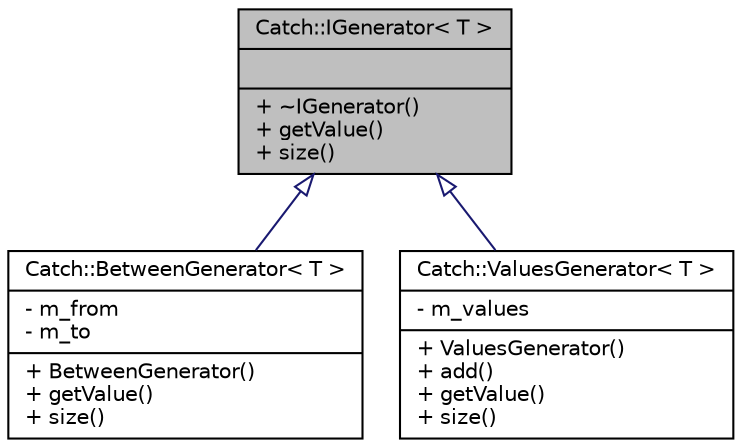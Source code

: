 digraph "Catch::IGenerator&lt; T &gt;"
{
  edge [fontname="Helvetica",fontsize="10",labelfontname="Helvetica",labelfontsize="10"];
  node [fontname="Helvetica",fontsize="10",shape=record];
  Node1 [label="{Catch::IGenerator\< T \>\n||+ ~IGenerator()\l+ getValue()\l+ size()\l}",height=0.2,width=0.4,color="black", fillcolor="grey75", style="filled", fontcolor="black"];
  Node1 -> Node2 [dir="back",color="midnightblue",fontsize="10",style="solid",arrowtail="onormal"];
  Node2 [label="{Catch::BetweenGenerator\< T \>\n|- m_from\l- m_to\l|+ BetweenGenerator()\l+ getValue()\l+ size()\l}",height=0.2,width=0.4,color="black", fillcolor="white", style="filled",URL="$classCatch_1_1BetweenGenerator.html"];
  Node1 -> Node3 [dir="back",color="midnightblue",fontsize="10",style="solid",arrowtail="onormal"];
  Node3 [label="{Catch::ValuesGenerator\< T \>\n|- m_values\l|+ ValuesGenerator()\l+ add()\l+ getValue()\l+ size()\l}",height=0.2,width=0.4,color="black", fillcolor="white", style="filled",URL="$classCatch_1_1ValuesGenerator.html"];
}
